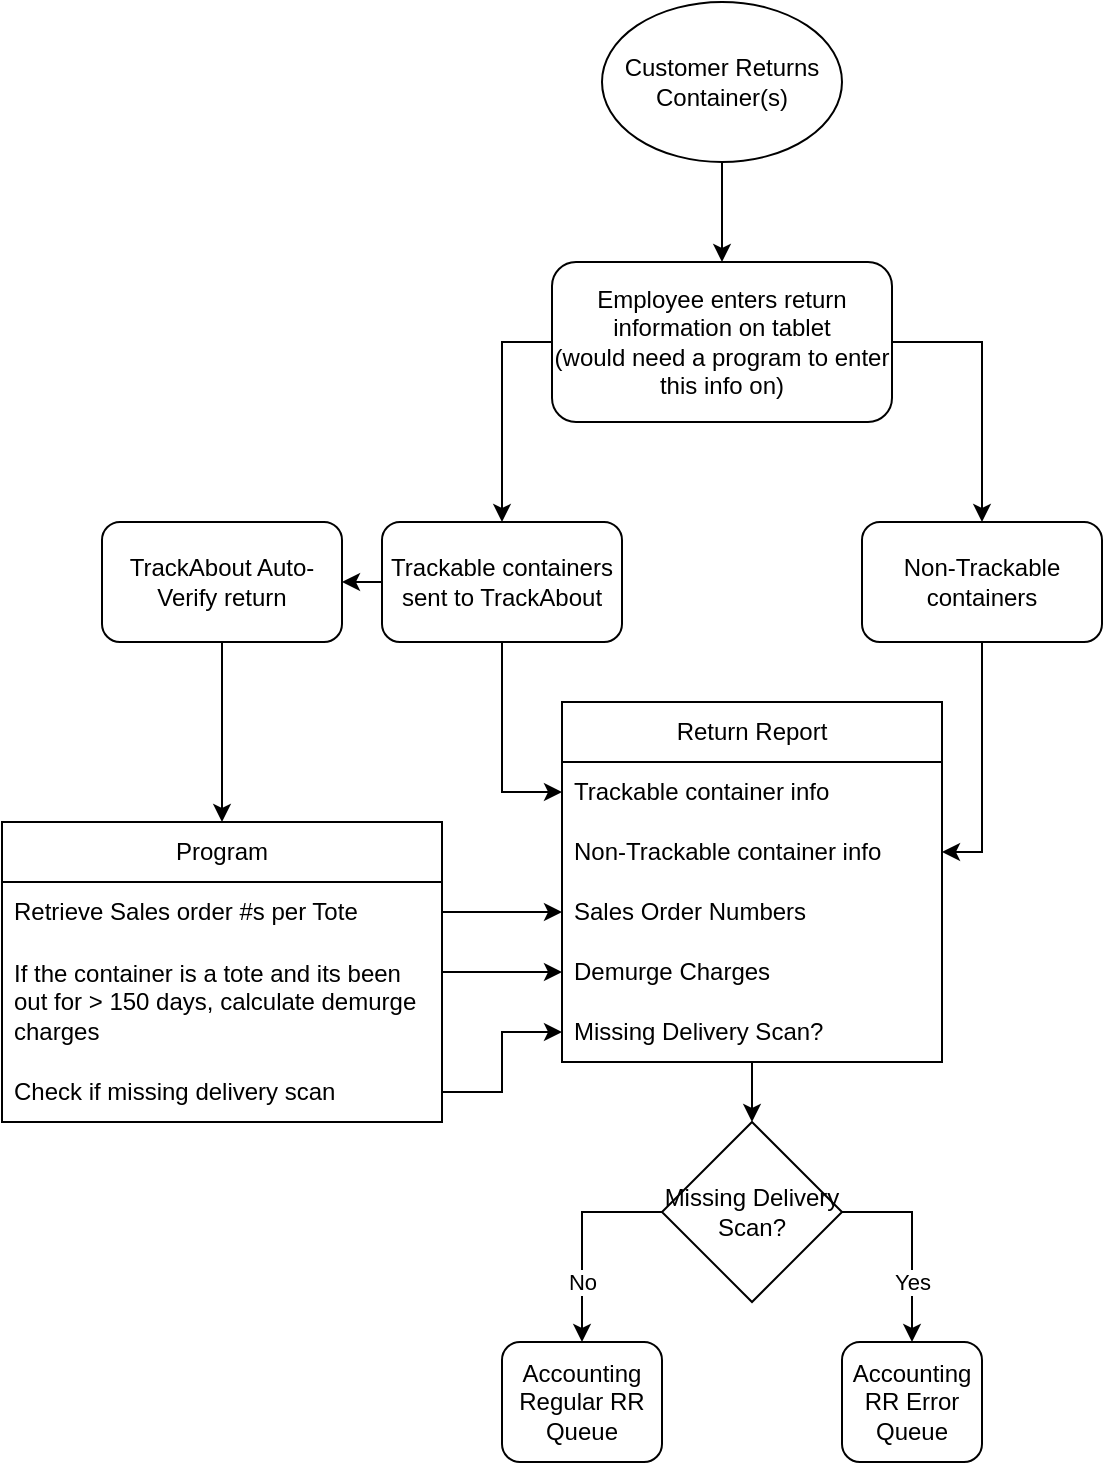 <mxfile version="21.3.7" type="github">
  <diagram id="C5RBs43oDa-KdzZeNtuy" name="Page-1">
    <mxGraphModel dx="1434" dy="754" grid="1" gridSize="10" guides="1" tooltips="1" connect="1" arrows="1" fold="1" page="1" pageScale="1" pageWidth="827" pageHeight="1169" math="0" shadow="0">
      <root>
        <mxCell id="WIyWlLk6GJQsqaUBKTNV-0" />
        <mxCell id="WIyWlLk6GJQsqaUBKTNV-1" parent="WIyWlLk6GJQsqaUBKTNV-0" />
        <mxCell id="cTvKSusYNCcDzywKAjHM-60" style="edgeStyle=orthogonalEdgeStyle;rounded=0;orthogonalLoop=1;jettySize=auto;html=1;exitX=0;exitY=0.5;exitDx=0;exitDy=0;entryX=0.5;entryY=0;entryDx=0;entryDy=0;" edge="1" parent="WIyWlLk6GJQsqaUBKTNV-1" source="cTvKSusYNCcDzywKAjHM-6" target="cTvKSusYNCcDzywKAjHM-10">
          <mxGeometry relative="1" as="geometry" />
        </mxCell>
        <mxCell id="cTvKSusYNCcDzywKAjHM-61" style="edgeStyle=orthogonalEdgeStyle;rounded=0;orthogonalLoop=1;jettySize=auto;html=1;exitX=1;exitY=0.5;exitDx=0;exitDy=0;entryX=0.5;entryY=0;entryDx=0;entryDy=0;" edge="1" parent="WIyWlLk6GJQsqaUBKTNV-1" source="cTvKSusYNCcDzywKAjHM-6" target="cTvKSusYNCcDzywKAjHM-15">
          <mxGeometry relative="1" as="geometry" />
        </mxCell>
        <mxCell id="cTvKSusYNCcDzywKAjHM-6" value="Employee enters return information on tablet &lt;br&gt;(would need a program to enter this info on)" style="rounded=1;whiteSpace=wrap;html=1;" vertex="1" parent="WIyWlLk6GJQsqaUBKTNV-1">
          <mxGeometry x="295" y="200" width="170" height="80" as="geometry" />
        </mxCell>
        <mxCell id="cTvKSusYNCcDzywKAjHM-8" style="edgeStyle=orthogonalEdgeStyle;rounded=0;orthogonalLoop=1;jettySize=auto;html=1;exitX=0.5;exitY=1;exitDx=0;exitDy=0;entryX=0.5;entryY=0;entryDx=0;entryDy=0;" edge="1" parent="WIyWlLk6GJQsqaUBKTNV-1" source="cTvKSusYNCcDzywKAjHM-7" target="cTvKSusYNCcDzywKAjHM-6">
          <mxGeometry relative="1" as="geometry" />
        </mxCell>
        <mxCell id="cTvKSusYNCcDzywKAjHM-7" value="Customer Returns Container(s)" style="ellipse;whiteSpace=wrap;html=1;" vertex="1" parent="WIyWlLk6GJQsqaUBKTNV-1">
          <mxGeometry x="320" y="70" width="120" height="80" as="geometry" />
        </mxCell>
        <mxCell id="cTvKSusYNCcDzywKAjHM-40" style="edgeStyle=orthogonalEdgeStyle;rounded=0;orthogonalLoop=1;jettySize=auto;html=1;exitX=0.5;exitY=1;exitDx=0;exitDy=0;entryX=0;entryY=0.5;entryDx=0;entryDy=0;" edge="1" parent="WIyWlLk6GJQsqaUBKTNV-1" source="cTvKSusYNCcDzywKAjHM-10" target="cTvKSusYNCcDzywKAjHM-29">
          <mxGeometry relative="1" as="geometry" />
        </mxCell>
        <mxCell id="cTvKSusYNCcDzywKAjHM-47" style="edgeStyle=orthogonalEdgeStyle;rounded=0;orthogonalLoop=1;jettySize=auto;html=1;exitX=0;exitY=0.5;exitDx=0;exitDy=0;entryX=1;entryY=0.5;entryDx=0;entryDy=0;" edge="1" parent="WIyWlLk6GJQsqaUBKTNV-1" source="cTvKSusYNCcDzywKAjHM-10" target="cTvKSusYNCcDzywKAjHM-17">
          <mxGeometry relative="1" as="geometry" />
        </mxCell>
        <mxCell id="cTvKSusYNCcDzywKAjHM-10" value="Trackable containers sent to TrackAbout" style="rounded=1;whiteSpace=wrap;html=1;" vertex="1" parent="WIyWlLk6GJQsqaUBKTNV-1">
          <mxGeometry x="210" y="330" width="120" height="60" as="geometry" />
        </mxCell>
        <mxCell id="cTvKSusYNCcDzywKAjHM-63" style="edgeStyle=orthogonalEdgeStyle;rounded=0;orthogonalLoop=1;jettySize=auto;html=1;exitX=0.5;exitY=1;exitDx=0;exitDy=0;entryX=1;entryY=0.5;entryDx=0;entryDy=0;" edge="1" parent="WIyWlLk6GJQsqaUBKTNV-1" source="cTvKSusYNCcDzywKAjHM-15" target="cTvKSusYNCcDzywKAjHM-39">
          <mxGeometry relative="1" as="geometry" />
        </mxCell>
        <mxCell id="cTvKSusYNCcDzywKAjHM-15" value="Non-Trackable containers" style="rounded=1;whiteSpace=wrap;html=1;" vertex="1" parent="WIyWlLk6GJQsqaUBKTNV-1">
          <mxGeometry x="450" y="330" width="120" height="60" as="geometry" />
        </mxCell>
        <mxCell id="cTvKSusYNCcDzywKAjHM-62" style="edgeStyle=orthogonalEdgeStyle;rounded=0;orthogonalLoop=1;jettySize=auto;html=1;exitX=0.5;exitY=1;exitDx=0;exitDy=0;entryX=0.5;entryY=0;entryDx=0;entryDy=0;" edge="1" parent="WIyWlLk6GJQsqaUBKTNV-1" source="cTvKSusYNCcDzywKAjHM-17" target="cTvKSusYNCcDzywKAjHM-42">
          <mxGeometry relative="1" as="geometry" />
        </mxCell>
        <mxCell id="cTvKSusYNCcDzywKAjHM-17" value="TrackAbout Auto-Verify return" style="rounded=1;whiteSpace=wrap;html=1;" vertex="1" parent="WIyWlLk6GJQsqaUBKTNV-1">
          <mxGeometry x="70" y="330" width="120" height="60" as="geometry" />
        </mxCell>
        <mxCell id="cTvKSusYNCcDzywKAjHM-55" style="edgeStyle=orthogonalEdgeStyle;rounded=0;orthogonalLoop=1;jettySize=auto;html=1;exitX=0.5;exitY=1;exitDx=0;exitDy=0;entryX=0.5;entryY=0;entryDx=0;entryDy=0;" edge="1" parent="WIyWlLk6GJQsqaUBKTNV-1" source="cTvKSusYNCcDzywKAjHM-28" target="cTvKSusYNCcDzywKAjHM-51">
          <mxGeometry relative="1" as="geometry" />
        </mxCell>
        <mxCell id="cTvKSusYNCcDzywKAjHM-28" value="Return Report" style="swimlane;fontStyle=0;childLayout=stackLayout;horizontal=1;startSize=30;horizontalStack=0;resizeParent=1;resizeParentMax=0;resizeLast=0;collapsible=1;marginBottom=0;whiteSpace=wrap;html=1;" vertex="1" parent="WIyWlLk6GJQsqaUBKTNV-1">
          <mxGeometry x="300" y="420" width="190" height="180" as="geometry" />
        </mxCell>
        <mxCell id="cTvKSusYNCcDzywKAjHM-29" value="Trackable container info" style="text;strokeColor=none;fillColor=none;align=left;verticalAlign=middle;spacingLeft=4;spacingRight=4;overflow=hidden;points=[[0,0.5],[1,0.5]];portConstraint=eastwest;rotatable=0;whiteSpace=wrap;html=1;" vertex="1" parent="cTvKSusYNCcDzywKAjHM-28">
          <mxGeometry y="30" width="190" height="30" as="geometry" />
        </mxCell>
        <mxCell id="cTvKSusYNCcDzywKAjHM-39" value="Non-Trackable container info" style="text;strokeColor=none;fillColor=none;align=left;verticalAlign=middle;spacingLeft=4;spacingRight=4;overflow=hidden;points=[[0,0.5],[1,0.5]];portConstraint=eastwest;rotatable=0;whiteSpace=wrap;html=1;" vertex="1" parent="cTvKSusYNCcDzywKAjHM-28">
          <mxGeometry y="60" width="190" height="30" as="geometry" />
        </mxCell>
        <mxCell id="cTvKSusYNCcDzywKAjHM-31" value="Sales Order Numbers" style="text;strokeColor=none;fillColor=none;align=left;verticalAlign=middle;spacingLeft=4;spacingRight=4;overflow=hidden;points=[[0,0.5],[1,0.5]];portConstraint=eastwest;rotatable=0;whiteSpace=wrap;html=1;" vertex="1" parent="cTvKSusYNCcDzywKAjHM-28">
          <mxGeometry y="90" width="190" height="30" as="geometry" />
        </mxCell>
        <mxCell id="cTvKSusYNCcDzywKAjHM-35" value="Demurge Charges" style="text;strokeColor=none;fillColor=none;align=left;verticalAlign=middle;spacingLeft=4;spacingRight=4;overflow=hidden;points=[[0,0.5],[1,0.5]];portConstraint=eastwest;rotatable=0;whiteSpace=wrap;html=1;" vertex="1" parent="cTvKSusYNCcDzywKAjHM-28">
          <mxGeometry y="120" width="190" height="30" as="geometry" />
        </mxCell>
        <mxCell id="cTvKSusYNCcDzywKAjHM-46" value="Missing Delivery Scan?" style="text;strokeColor=none;fillColor=none;align=left;verticalAlign=middle;spacingLeft=4;spacingRight=4;overflow=hidden;points=[[0,0.5],[1,0.5]];portConstraint=eastwest;rotatable=0;whiteSpace=wrap;html=1;" vertex="1" parent="cTvKSusYNCcDzywKAjHM-28">
          <mxGeometry y="150" width="190" height="30" as="geometry" />
        </mxCell>
        <mxCell id="cTvKSusYNCcDzywKAjHM-42" value="Program" style="swimlane;fontStyle=0;childLayout=stackLayout;horizontal=1;startSize=30;horizontalStack=0;resizeParent=1;resizeParentMax=0;resizeLast=0;collapsible=1;marginBottom=0;whiteSpace=wrap;html=1;" vertex="1" parent="WIyWlLk6GJQsqaUBKTNV-1">
          <mxGeometry x="20" y="480" width="220" height="150" as="geometry" />
        </mxCell>
        <mxCell id="cTvKSusYNCcDzywKAjHM-43" value="Retrieve Sales order #s per Tote" style="text;strokeColor=none;fillColor=none;align=left;verticalAlign=middle;spacingLeft=4;spacingRight=4;overflow=hidden;points=[[0,0.5],[1,0.5]];portConstraint=eastwest;rotatable=0;whiteSpace=wrap;html=1;" vertex="1" parent="cTvKSusYNCcDzywKAjHM-42">
          <mxGeometry y="30" width="220" height="30" as="geometry" />
        </mxCell>
        <mxCell id="cTvKSusYNCcDzywKAjHM-44" value="If the container is a tote and its been out for &amp;gt; 150 days, calculate demurge charges" style="text;strokeColor=none;fillColor=none;align=left;verticalAlign=middle;spacingLeft=4;spacingRight=4;overflow=hidden;points=[[0,0.5],[1,0.5]];portConstraint=eastwest;rotatable=0;whiteSpace=wrap;html=1;" vertex="1" parent="cTvKSusYNCcDzywKAjHM-42">
          <mxGeometry y="60" width="220" height="60" as="geometry" />
        </mxCell>
        <mxCell id="cTvKSusYNCcDzywKAjHM-45" value="Check if missing delivery scan" style="text;strokeColor=none;fillColor=none;align=left;verticalAlign=middle;spacingLeft=4;spacingRight=4;overflow=hidden;points=[[0,0.5],[1,0.5]];portConstraint=eastwest;rotatable=0;whiteSpace=wrap;html=1;" vertex="1" parent="cTvKSusYNCcDzywKAjHM-42">
          <mxGeometry y="120" width="220" height="30" as="geometry" />
        </mxCell>
        <mxCell id="cTvKSusYNCcDzywKAjHM-48" style="edgeStyle=orthogonalEdgeStyle;rounded=0;orthogonalLoop=1;jettySize=auto;html=1;exitX=1;exitY=0.5;exitDx=0;exitDy=0;entryX=0;entryY=0.5;entryDx=0;entryDy=0;" edge="1" parent="WIyWlLk6GJQsqaUBKTNV-1" source="cTvKSusYNCcDzywKAjHM-43" target="cTvKSusYNCcDzywKAjHM-31">
          <mxGeometry relative="1" as="geometry" />
        </mxCell>
        <mxCell id="cTvKSusYNCcDzywKAjHM-49" style="edgeStyle=orthogonalEdgeStyle;rounded=0;orthogonalLoop=1;jettySize=auto;html=1;exitX=1;exitY=0.25;exitDx=0;exitDy=0;exitPerimeter=0;" edge="1" parent="WIyWlLk6GJQsqaUBKTNV-1" source="cTvKSusYNCcDzywKAjHM-44" target="cTvKSusYNCcDzywKAjHM-35">
          <mxGeometry relative="1" as="geometry" />
        </mxCell>
        <mxCell id="cTvKSusYNCcDzywKAjHM-50" style="edgeStyle=orthogonalEdgeStyle;rounded=0;orthogonalLoop=1;jettySize=auto;html=1;exitX=1;exitY=0.5;exitDx=0;exitDy=0;entryX=0;entryY=0.5;entryDx=0;entryDy=0;" edge="1" parent="WIyWlLk6GJQsqaUBKTNV-1" source="cTvKSusYNCcDzywKAjHM-45" target="cTvKSusYNCcDzywKAjHM-46">
          <mxGeometry relative="1" as="geometry" />
        </mxCell>
        <mxCell id="cTvKSusYNCcDzywKAjHM-56" style="edgeStyle=orthogonalEdgeStyle;rounded=0;orthogonalLoop=1;jettySize=auto;html=1;exitX=1;exitY=0.5;exitDx=0;exitDy=0;" edge="1" parent="WIyWlLk6GJQsqaUBKTNV-1" source="cTvKSusYNCcDzywKAjHM-51" target="cTvKSusYNCcDzywKAjHM-57">
          <mxGeometry relative="1" as="geometry">
            <mxPoint x="490" y="860" as="targetPoint" />
          </mxGeometry>
        </mxCell>
        <mxCell id="cTvKSusYNCcDzywKAjHM-64" value="Yes" style="edgeLabel;html=1;align=center;verticalAlign=middle;resizable=0;points=[];" vertex="1" connectable="0" parent="cTvKSusYNCcDzywKAjHM-56">
          <mxGeometry x="0.1" y="1" relative="1" as="geometry">
            <mxPoint x="-1" y="15" as="offset" />
          </mxGeometry>
        </mxCell>
        <mxCell id="cTvKSusYNCcDzywKAjHM-58" style="edgeStyle=orthogonalEdgeStyle;rounded=0;orthogonalLoop=1;jettySize=auto;html=1;exitX=0;exitY=0.5;exitDx=0;exitDy=0;" edge="1" parent="WIyWlLk6GJQsqaUBKTNV-1" source="cTvKSusYNCcDzywKAjHM-51" target="cTvKSusYNCcDzywKAjHM-59">
          <mxGeometry relative="1" as="geometry">
            <mxPoint x="300" y="870" as="targetPoint" />
          </mxGeometry>
        </mxCell>
        <mxCell id="cTvKSusYNCcDzywKAjHM-65" value="No" style="edgeLabel;html=1;align=center;verticalAlign=middle;resizable=0;points=[];" vertex="1" connectable="0" parent="cTvKSusYNCcDzywKAjHM-58">
          <mxGeometry x="0.105" y="-1" relative="1" as="geometry">
            <mxPoint x="1" y="17" as="offset" />
          </mxGeometry>
        </mxCell>
        <mxCell id="cTvKSusYNCcDzywKAjHM-51" value="&lt;div&gt;Missing Delivery &lt;br&gt;&lt;/div&gt;&lt;div&gt;Scan?&lt;/div&gt;" style="rhombus;whiteSpace=wrap;html=1;" vertex="1" parent="WIyWlLk6GJQsqaUBKTNV-1">
          <mxGeometry x="350" y="630" width="90" height="90" as="geometry" />
        </mxCell>
        <mxCell id="cTvKSusYNCcDzywKAjHM-57" value="&lt;div&gt;Accounting &lt;br&gt;&lt;/div&gt;&lt;div&gt;RR Error &lt;br&gt;&lt;/div&gt;&lt;div&gt;Queue&lt;/div&gt;" style="rounded=1;whiteSpace=wrap;html=1;" vertex="1" parent="WIyWlLk6GJQsqaUBKTNV-1">
          <mxGeometry x="440" y="740" width="70" height="60" as="geometry" />
        </mxCell>
        <mxCell id="cTvKSusYNCcDzywKAjHM-59" value="Accounting&lt;br&gt;&lt;div&gt;Regular RR&lt;br&gt;&lt;/div&gt;&lt;div&gt;Queue&lt;br&gt;&lt;/div&gt;" style="rounded=1;whiteSpace=wrap;html=1;" vertex="1" parent="WIyWlLk6GJQsqaUBKTNV-1">
          <mxGeometry x="270" y="740" width="80" height="60" as="geometry" />
        </mxCell>
      </root>
    </mxGraphModel>
  </diagram>
</mxfile>
